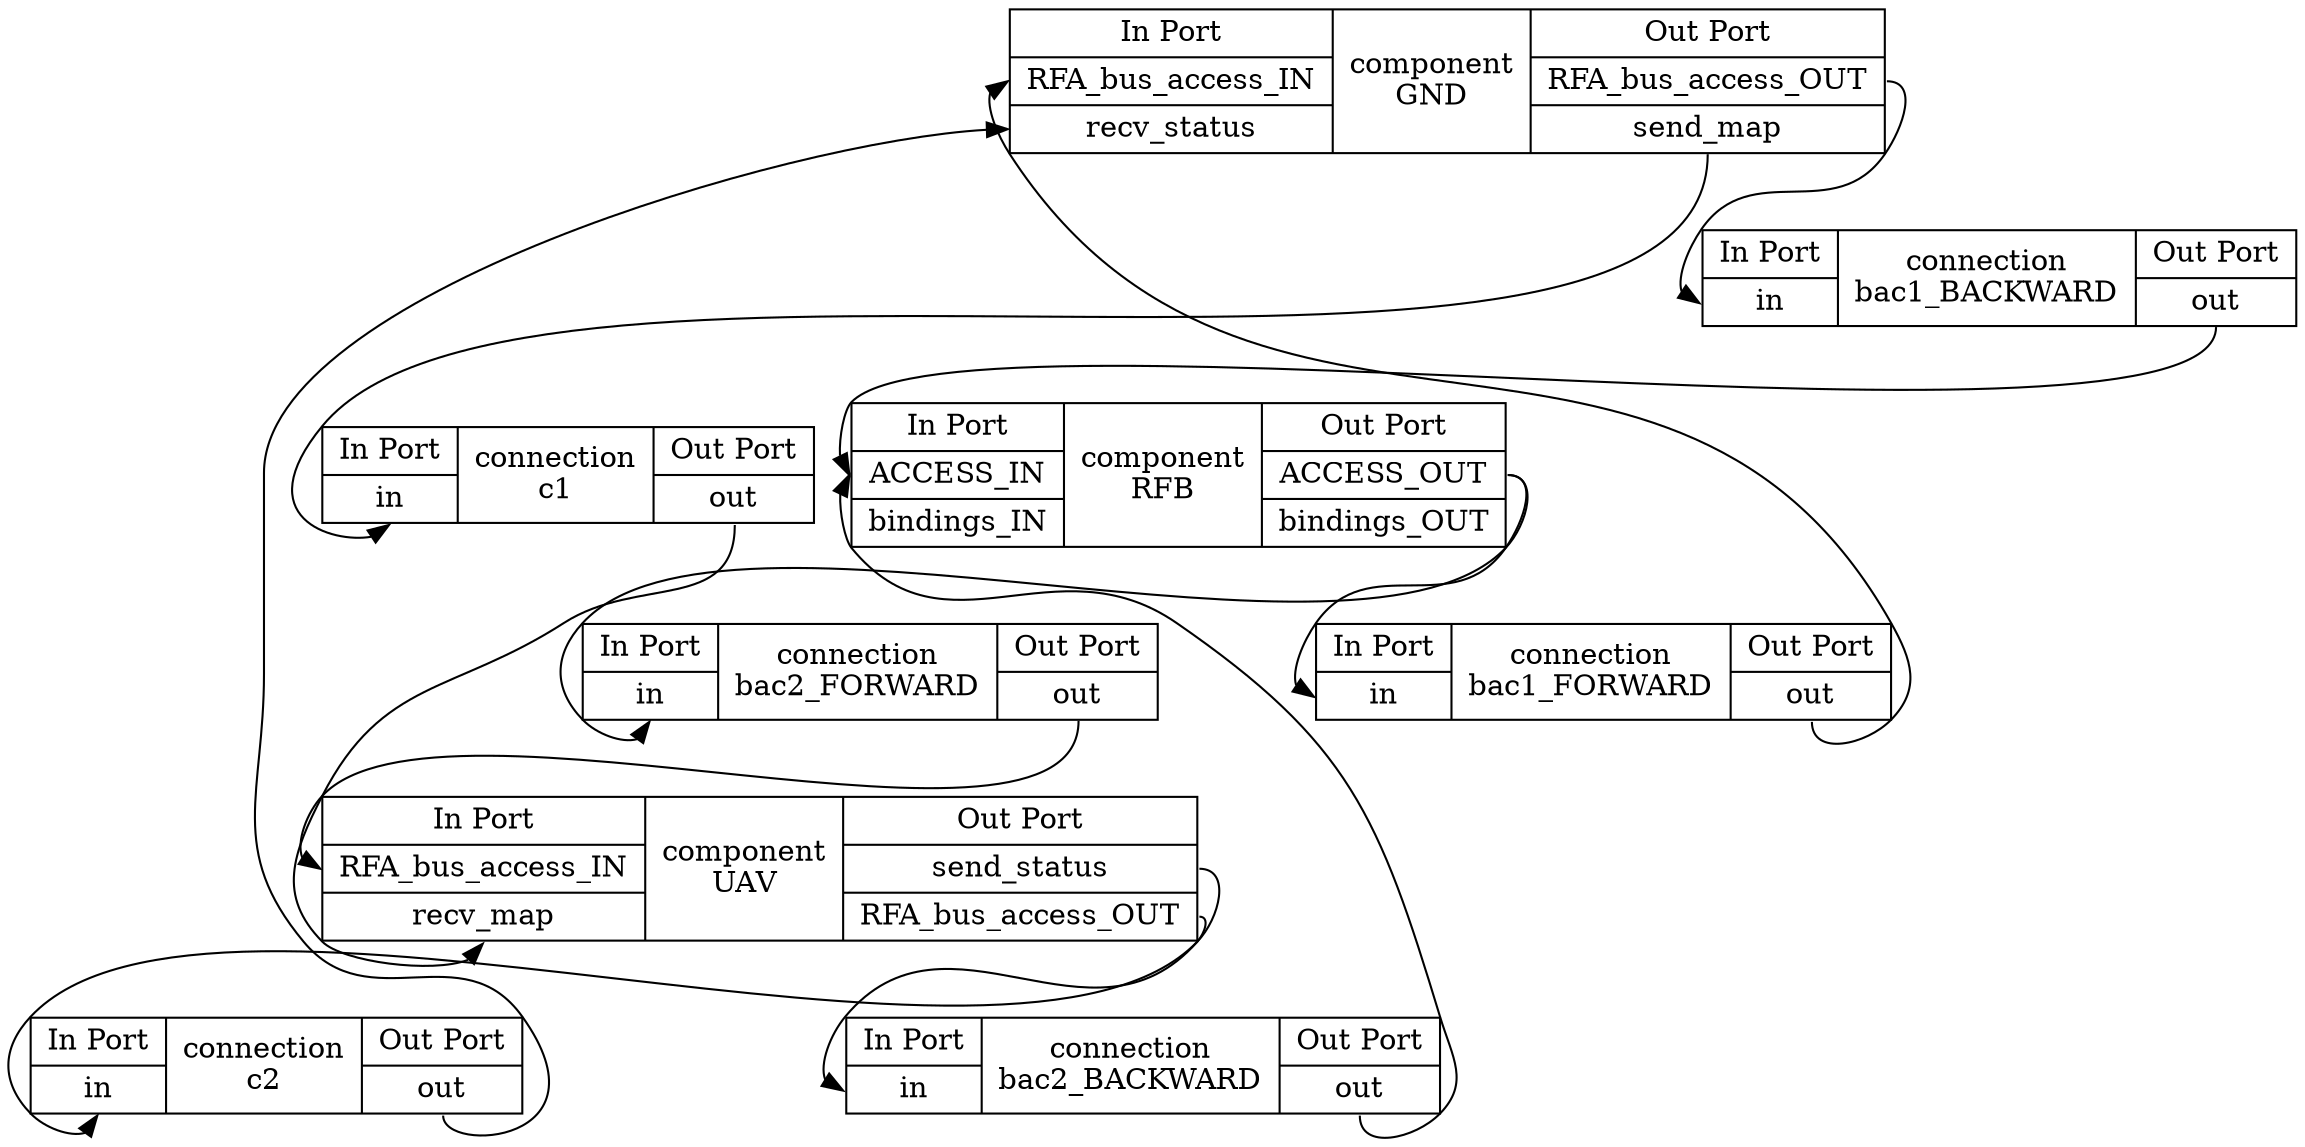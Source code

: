 digraph "component:$$AWAS#UAS_Impl_Instance" {

  rankdir=TB

   "component:$$AWAS$UAS_Impl_Instance#GND" [label="{In Port|<RFA_bus_access_IN>RFA_bus_access_IN|<recv_status>recv_status} |component\nGND|{Out Port|<RFA_bus_access_OUT>RFA_bus_access_OUT|<send_map>send_map} ",  shape="record"] 
   "component:$$AWAS$UAS_Impl_Instance#RFB" [label="{In Port|<ACCESS_IN>ACCESS_IN|<bindings_IN>bindings_IN} |component\nRFB|{Out Port|<ACCESS_OUT>ACCESS_OUT|<bindings_OUT>bindings_OUT} ",  shape="record"] 
   "component:$$AWAS$UAS_Impl_Instance#UAV" [label="{In Port|<RFA_bus_access_IN>RFA_bus_access_IN|<recv_map>recv_map} |component\nUAV|{Out Port|<send_status>send_status|<RFA_bus_access_OUT>RFA_bus_access_OUT} ",  shape="record"] 
   "connection:$$AWAS$UAS_Impl_Instance#bac1_BACKWARD" [label="{In Port|<in>in} |connection\nbac1_BACKWARD|{Out Port|<out>out} ",  shape="record"] 
   "connection:$$AWAS$UAS_Impl_Instance#bac1_FORWARD" [label="{In Port|<in>in} |connection\nbac1_FORWARD|{Out Port|<out>out} ",  shape="record"] 
   "connection:$$AWAS$UAS_Impl_Instance#bac2_BACKWARD" [label="{In Port|<in>in} |connection\nbac2_BACKWARD|{Out Port|<out>out} ",  shape="record"] 
   "connection:$$AWAS$UAS_Impl_Instance#bac2_FORWARD" [label="{In Port|<in>in} |connection\nbac2_FORWARD|{Out Port|<out>out} ",  shape="record"] 
   "connection:$$AWAS$UAS_Impl_Instance#c1" [label="{In Port|<in>in} |connection\nc1|{Out Port|<out>out} ",  shape="record"] 
   "connection:$$AWAS$UAS_Impl_Instance#c2" [label="{In Port|<in>in} |connection\nc2|{Out Port|<out>out} ",  shape="record"] 

   "component:$$AWAS$UAS_Impl_Instance#GND" -> "connection:$$AWAS$UAS_Impl_Instance#bac1_BACKWARD" [headport=in, tailport=RFA_bus_access_OUT] 
   "component:$$AWAS$UAS_Impl_Instance#GND" -> "connection:$$AWAS$UAS_Impl_Instance#c1" [headport=in, tailport=send_map] 
   "component:$$AWAS$UAS_Impl_Instance#RFB" -> "connection:$$AWAS$UAS_Impl_Instance#bac1_FORWARD" [headport=in, tailport=ACCESS_OUT] 
   "component:$$AWAS$UAS_Impl_Instance#RFB" -> "connection:$$AWAS$UAS_Impl_Instance#bac2_FORWARD" [headport=in, tailport=ACCESS_OUT] 
   "component:$$AWAS$UAS_Impl_Instance#UAV" -> "connection:$$AWAS$UAS_Impl_Instance#bac2_BACKWARD" [headport=in, tailport=RFA_bus_access_OUT] 
   "component:$$AWAS$UAS_Impl_Instance#UAV" -> "connection:$$AWAS$UAS_Impl_Instance#c2" [headport=in, tailport=send_status] 
   "connection:$$AWAS$UAS_Impl_Instance#bac1_BACKWARD" -> "component:$$AWAS$UAS_Impl_Instance#RFB" [headport=ACCESS_IN, tailport=out] 
   "connection:$$AWAS$UAS_Impl_Instance#bac1_FORWARD" -> "component:$$AWAS$UAS_Impl_Instance#GND" [headport=RFA_bus_access_IN, tailport=out] 
   "connection:$$AWAS$UAS_Impl_Instance#bac2_BACKWARD" -> "component:$$AWAS$UAS_Impl_Instance#RFB" [headport=ACCESS_IN, tailport=out] 
   "connection:$$AWAS$UAS_Impl_Instance#bac2_FORWARD" -> "component:$$AWAS$UAS_Impl_Instance#UAV" [headport=RFA_bus_access_IN, tailport=out] 
   "connection:$$AWAS$UAS_Impl_Instance#c1" -> "component:$$AWAS$UAS_Impl_Instance#UAV" [headport=recv_map, tailport=out] 
   "connection:$$AWAS$UAS_Impl_Instance#c2" -> "component:$$AWAS$UAS_Impl_Instance#GND" [headport=recv_status, tailport=out] 

}